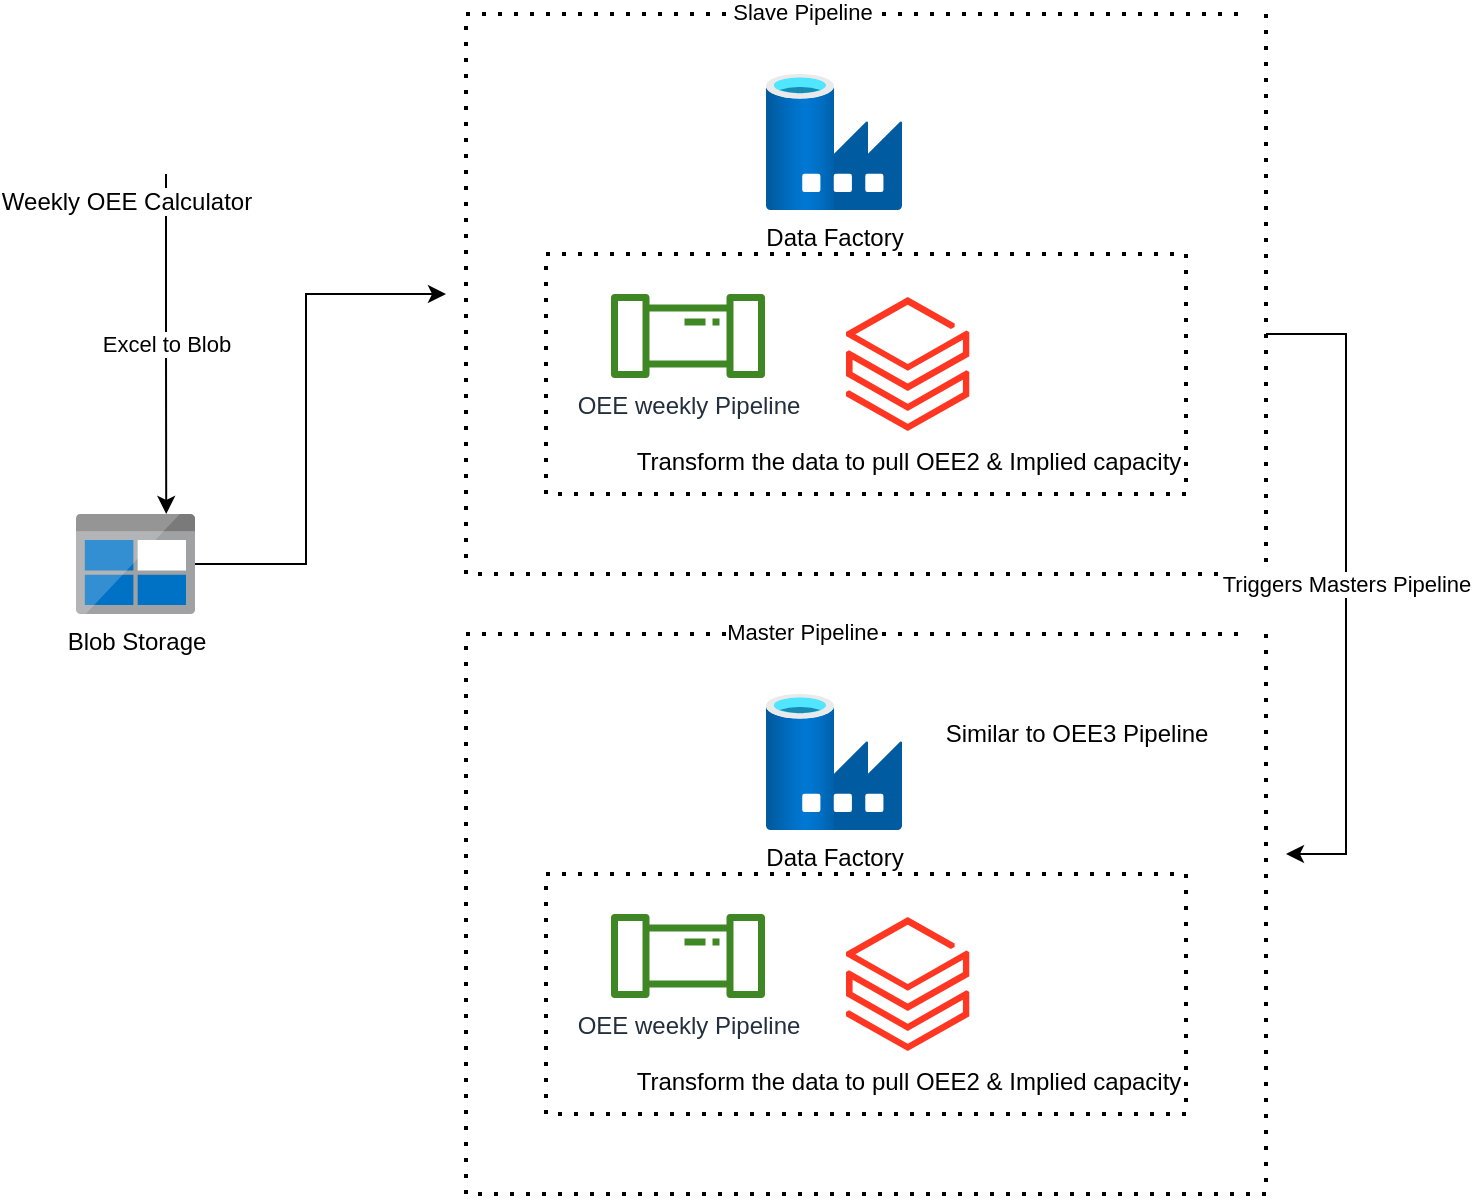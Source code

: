 <mxfile version="18.1.3" type="github">
  <diagram id="WI9T0HZ2pTsCkuznbFz-" name="Page-1">
    <mxGraphModel dx="1117" dy="669" grid="1" gridSize="10" guides="1" tooltips="1" connect="1" arrows="1" fold="1" page="1" pageScale="1" pageWidth="827" pageHeight="1169" math="0" shadow="0">
      <root>
        <mxCell id="0" />
        <mxCell id="1" parent="0" />
        <mxCell id="mC8kgNhdGG92MI_CK5uJ-8" value="Excel to Blob" style="edgeStyle=orthogonalEdgeStyle;rounded=0;orthogonalLoop=1;jettySize=auto;html=1;exitX=0.75;exitY=1;exitDx=0;exitDy=0;entryX=0.758;entryY=0;entryDx=0;entryDy=0;entryPerimeter=0;" edge="1" parent="1" source="mC8kgNhdGG92MI_CK5uJ-1" target="mC8kgNhdGG92MI_CK5uJ-6">
          <mxGeometry relative="1" as="geometry" />
        </mxCell>
        <mxCell id="mC8kgNhdGG92MI_CK5uJ-1" value="Weekly OEE Calculator" style="shape=image;html=1;verticalAlign=top;verticalLabelPosition=bottom;labelBackgroundColor=#ffffff;imageAspect=0;aspect=fixed;image=https://cdn0.iconfinder.com/data/icons/logos-microsoft-office-365/128/Microsoft_Office-02-128.png" vertex="1" parent="1">
          <mxGeometry x="110" y="60" width="80" height="80" as="geometry" />
        </mxCell>
        <mxCell id="mC8kgNhdGG92MI_CK5uJ-2" value="Data Factory" style="aspect=fixed;html=1;points=[];align=center;image;fontSize=12;image=img/lib/azure2/databases/Data_Factory.svg;" vertex="1" parent="1">
          <mxGeometry x="470" y="90" width="68" height="68" as="geometry" />
        </mxCell>
        <mxCell id="mC8kgNhdGG92MI_CK5uJ-3" value="" style="endArrow=none;dashed=1;html=1;dashPattern=1 3;strokeWidth=2;rounded=0;" edge="1" parent="1">
          <mxGeometry width="50" height="50" relative="1" as="geometry">
            <mxPoint x="680" y="180" as="sourcePoint" />
            <mxPoint x="680" y="180" as="targetPoint" />
            <Array as="points">
              <mxPoint x="680" y="300" />
              <mxPoint x="360" y="300" />
              <mxPoint x="360" y="180" />
            </Array>
          </mxGeometry>
        </mxCell>
        <mxCell id="mC8kgNhdGG92MI_CK5uJ-4" value="OEE weekly Pipeline" style="sketch=0;outlineConnect=0;fontColor=#232F3E;gradientColor=none;fillColor=#3F8624;strokeColor=none;dashed=0;verticalLabelPosition=bottom;verticalAlign=top;align=center;html=1;fontSize=12;fontStyle=0;aspect=fixed;pointerEvents=1;shape=mxgraph.aws4.iot_analytics_pipeline;" vertex="1" parent="1">
          <mxGeometry x="392" y="200" width="78" height="42" as="geometry" />
        </mxCell>
        <mxCell id="mC8kgNhdGG92MI_CK5uJ-5" value="Transform the data to pull OEE2 &amp;amp; Implied capacity" style="aspect=fixed;html=1;points=[];align=center;image;fontSize=12;image=img/lib/azure2/analytics/Azure_Databricks.svg;" vertex="1" parent="1">
          <mxGeometry x="510" y="200" width="61.76" height="70" as="geometry" />
        </mxCell>
        <mxCell id="mC8kgNhdGG92MI_CK5uJ-9" style="edgeStyle=orthogonalEdgeStyle;rounded=0;orthogonalLoop=1;jettySize=auto;html=1;" edge="1" parent="1" source="mC8kgNhdGG92MI_CK5uJ-6">
          <mxGeometry relative="1" as="geometry">
            <mxPoint x="310" y="200" as="targetPoint" />
            <Array as="points">
              <mxPoint x="240" y="335" />
              <mxPoint x="240" y="200" />
            </Array>
          </mxGeometry>
        </mxCell>
        <mxCell id="mC8kgNhdGG92MI_CK5uJ-6" value="Blob Storage" style="sketch=0;aspect=fixed;html=1;points=[];align=center;image;fontSize=12;image=img/lib/mscae/BlobBlock.svg;" vertex="1" parent="1">
          <mxGeometry x="125" y="310" width="59.52" height="50" as="geometry" />
        </mxCell>
        <mxCell id="mC8kgNhdGG92MI_CK5uJ-10" value="" style="endArrow=none;dashed=1;html=1;dashPattern=1 3;strokeWidth=2;rounded=0;" edge="1" parent="1">
          <mxGeometry width="50" height="50" relative="1" as="geometry">
            <mxPoint x="720" y="60" as="sourcePoint" />
            <mxPoint x="710" y="60" as="targetPoint" />
            <Array as="points">
              <mxPoint x="720" y="340" />
              <mxPoint x="320" y="340" />
              <mxPoint x="320" y="60" />
            </Array>
          </mxGeometry>
        </mxCell>
        <mxCell id="mC8kgNhdGG92MI_CK5uJ-13" value="Slave Pipeline" style="edgeLabel;html=1;align=center;verticalAlign=middle;resizable=0;points=[];" vertex="1" connectable="0" parent="mC8kgNhdGG92MI_CK5uJ-10">
          <mxGeometry x="0.671" y="1" relative="1" as="geometry">
            <mxPoint as="offset" />
          </mxGeometry>
        </mxCell>
        <mxCell id="mC8kgNhdGG92MI_CK5uJ-14" value="Data Factory" style="aspect=fixed;html=1;points=[];align=center;image;fontSize=12;image=img/lib/azure2/databases/Data_Factory.svg;" vertex="1" parent="1">
          <mxGeometry x="470" y="400" width="68" height="68" as="geometry" />
        </mxCell>
        <mxCell id="mC8kgNhdGG92MI_CK5uJ-15" value="" style="endArrow=none;dashed=1;html=1;dashPattern=1 3;strokeWidth=2;rounded=0;" edge="1" parent="1">
          <mxGeometry width="50" height="50" relative="1" as="geometry">
            <mxPoint x="680" y="490" as="sourcePoint" />
            <mxPoint x="680" y="490" as="targetPoint" />
            <Array as="points">
              <mxPoint x="680" y="610" />
              <mxPoint x="360" y="610" />
              <mxPoint x="360" y="490" />
            </Array>
          </mxGeometry>
        </mxCell>
        <mxCell id="mC8kgNhdGG92MI_CK5uJ-16" value="OEE weekly Pipeline" style="sketch=0;outlineConnect=0;fontColor=#232F3E;gradientColor=none;fillColor=#3F8624;strokeColor=none;dashed=0;verticalLabelPosition=bottom;verticalAlign=top;align=center;html=1;fontSize=12;fontStyle=0;aspect=fixed;pointerEvents=1;shape=mxgraph.aws4.iot_analytics_pipeline;" vertex="1" parent="1">
          <mxGeometry x="392" y="510" width="78" height="42" as="geometry" />
        </mxCell>
        <mxCell id="mC8kgNhdGG92MI_CK5uJ-17" value="Transform the data to pull OEE2 &amp;amp; Implied capacity" style="aspect=fixed;html=1;points=[];align=center;image;fontSize=12;image=img/lib/azure2/analytics/Azure_Databricks.svg;" vertex="1" parent="1">
          <mxGeometry x="510" y="510" width="61.76" height="70" as="geometry" />
        </mxCell>
        <mxCell id="mC8kgNhdGG92MI_CK5uJ-18" value="" style="endArrow=none;dashed=1;html=1;dashPattern=1 3;strokeWidth=2;rounded=0;" edge="1" parent="1">
          <mxGeometry width="50" height="50" relative="1" as="geometry">
            <mxPoint x="720" y="370" as="sourcePoint" />
            <mxPoint x="710" y="370" as="targetPoint" />
            <Array as="points">
              <mxPoint x="720" y="650" />
              <mxPoint x="320" y="650" />
              <mxPoint x="320" y="370" />
            </Array>
          </mxGeometry>
        </mxCell>
        <mxCell id="mC8kgNhdGG92MI_CK5uJ-19" value="Master Pipeline" style="edgeLabel;html=1;align=center;verticalAlign=middle;resizable=0;points=[];" vertex="1" connectable="0" parent="mC8kgNhdGG92MI_CK5uJ-18">
          <mxGeometry x="0.671" y="1" relative="1" as="geometry">
            <mxPoint as="offset" />
          </mxGeometry>
        </mxCell>
        <mxCell id="mC8kgNhdGG92MI_CK5uJ-20" value="Similar to OEE3 Pipeline" style="text;html=1;align=center;verticalAlign=middle;resizable=0;points=[];autosize=1;strokeColor=none;fillColor=none;" vertex="1" parent="1">
          <mxGeometry x="550" y="410" width="150" height="20" as="geometry" />
        </mxCell>
        <mxCell id="mC8kgNhdGG92MI_CK5uJ-21" value="Triggers Masters Pipeline" style="endArrow=classic;html=1;rounded=0;" edge="1" parent="1">
          <mxGeometry width="50" height="50" relative="1" as="geometry">
            <mxPoint x="720" y="220" as="sourcePoint" />
            <mxPoint x="730" y="480" as="targetPoint" />
            <Array as="points">
              <mxPoint x="760" y="220" />
              <mxPoint x="760" y="480" />
            </Array>
          </mxGeometry>
        </mxCell>
      </root>
    </mxGraphModel>
  </diagram>
</mxfile>
